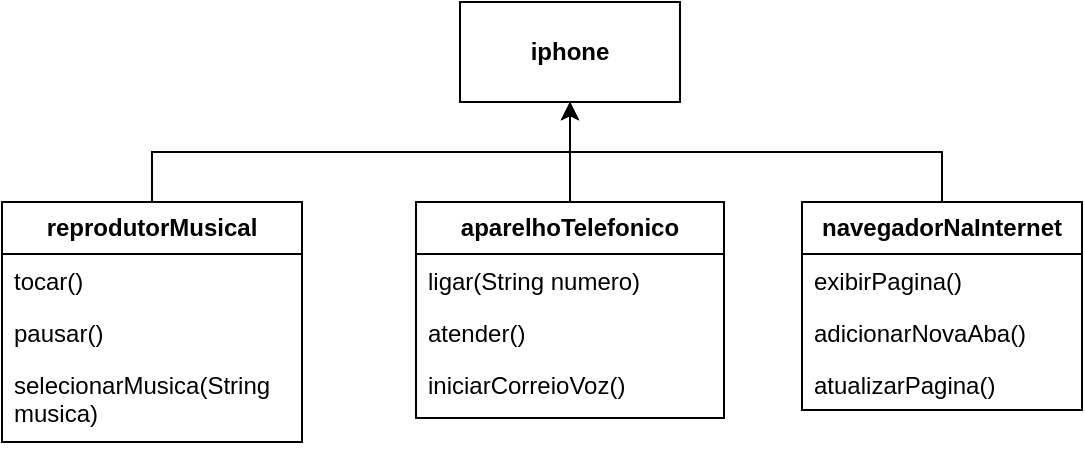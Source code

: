<mxfile version="24.7.2" type="device">
  <diagram name="Página-1" id="qvckdSmscLqiB7qwoTrs">
    <mxGraphModel dx="880" dy="426" grid="1" gridSize="10" guides="1" tooltips="1" connect="1" arrows="1" fold="1" page="1" pageScale="1" pageWidth="827" pageHeight="1169" math="0" shadow="0">
      <root>
        <mxCell id="0" />
        <mxCell id="1" parent="0" />
        <mxCell id="aIbUNxhULUHfxcm4Wz2r-23" value="&lt;b&gt;iphone&lt;/b&gt;" style="html=1;whiteSpace=wrap;" parent="1" vertex="1">
          <mxGeometry x="289" y="80" width="110" height="50" as="geometry" />
        </mxCell>
        <mxCell id="aIbUNxhULUHfxcm4Wz2r-41" style="edgeStyle=orthogonalEdgeStyle;rounded=0;orthogonalLoop=1;jettySize=auto;html=1;exitX=0.5;exitY=0;exitDx=0;exitDy=0;entryX=0.5;entryY=1;entryDx=0;entryDy=0;" parent="1" source="aIbUNxhULUHfxcm4Wz2r-28" target="aIbUNxhULUHfxcm4Wz2r-23" edge="1">
          <mxGeometry relative="1" as="geometry" />
        </mxCell>
        <mxCell id="aIbUNxhULUHfxcm4Wz2r-28" value="&lt;b&gt;reprodutorMusical&lt;/b&gt;" style="swimlane;fontStyle=0;childLayout=stackLayout;horizontal=1;startSize=26;fillColor=none;horizontalStack=0;resizeParent=1;resizeParentMax=0;resizeLast=0;collapsible=1;marginBottom=0;whiteSpace=wrap;html=1;" parent="1" vertex="1">
          <mxGeometry x="60" y="180" width="150" height="120" as="geometry" />
        </mxCell>
        <mxCell id="aIbUNxhULUHfxcm4Wz2r-29" value="tocar()" style="text;strokeColor=none;fillColor=none;align=left;verticalAlign=top;spacingLeft=4;spacingRight=4;overflow=hidden;rotatable=0;points=[[0,0.5],[1,0.5]];portConstraint=eastwest;whiteSpace=wrap;html=1;" parent="aIbUNxhULUHfxcm4Wz2r-28" vertex="1">
          <mxGeometry y="26" width="150" height="26" as="geometry" />
        </mxCell>
        <mxCell id="aIbUNxhULUHfxcm4Wz2r-30" value="pausar()" style="text;strokeColor=none;fillColor=none;align=left;verticalAlign=top;spacingLeft=4;spacingRight=4;overflow=hidden;rotatable=0;points=[[0,0.5],[1,0.5]];portConstraint=eastwest;whiteSpace=wrap;html=1;" parent="aIbUNxhULUHfxcm4Wz2r-28" vertex="1">
          <mxGeometry y="52" width="150" height="26" as="geometry" />
        </mxCell>
        <mxCell id="aIbUNxhULUHfxcm4Wz2r-31" value="selecionarMusica(String musica)" style="text;strokeColor=none;fillColor=none;align=left;verticalAlign=top;spacingLeft=4;spacingRight=4;overflow=hidden;rotatable=0;points=[[0,0.5],[1,0.5]];portConstraint=eastwest;whiteSpace=wrap;html=1;" parent="aIbUNxhULUHfxcm4Wz2r-28" vertex="1">
          <mxGeometry y="78" width="150" height="42" as="geometry" />
        </mxCell>
        <mxCell id="aIbUNxhULUHfxcm4Wz2r-42" style="edgeStyle=orthogonalEdgeStyle;rounded=0;orthogonalLoop=1;jettySize=auto;html=1;exitX=0.5;exitY=0;exitDx=0;exitDy=0;entryX=0.5;entryY=1;entryDx=0;entryDy=0;" parent="1" source="aIbUNxhULUHfxcm4Wz2r-32" target="aIbUNxhULUHfxcm4Wz2r-23" edge="1">
          <mxGeometry relative="1" as="geometry" />
        </mxCell>
        <mxCell id="aIbUNxhULUHfxcm4Wz2r-32" value="&lt;b&gt;aparelhoTelefonico&lt;/b&gt;" style="swimlane;fontStyle=0;childLayout=stackLayout;horizontal=1;startSize=26;fillColor=none;horizontalStack=0;resizeParent=1;resizeParentMax=0;resizeLast=0;collapsible=1;marginBottom=0;whiteSpace=wrap;html=1;" parent="1" vertex="1">
          <mxGeometry x="267" y="180" width="154" height="108" as="geometry" />
        </mxCell>
        <mxCell id="aIbUNxhULUHfxcm4Wz2r-33" value="ligar(String numero)" style="text;strokeColor=none;fillColor=none;align=left;verticalAlign=top;spacingLeft=4;spacingRight=4;overflow=hidden;rotatable=0;points=[[0,0.5],[1,0.5]];portConstraint=eastwest;whiteSpace=wrap;html=1;" parent="aIbUNxhULUHfxcm4Wz2r-32" vertex="1">
          <mxGeometry y="26" width="154" height="26" as="geometry" />
        </mxCell>
        <mxCell id="aIbUNxhULUHfxcm4Wz2r-34" value="atender()" style="text;strokeColor=none;fillColor=none;align=left;verticalAlign=top;spacingLeft=4;spacingRight=4;overflow=hidden;rotatable=0;points=[[0,0.5],[1,0.5]];portConstraint=eastwest;whiteSpace=wrap;html=1;" parent="aIbUNxhULUHfxcm4Wz2r-32" vertex="1">
          <mxGeometry y="52" width="154" height="26" as="geometry" />
        </mxCell>
        <mxCell id="aIbUNxhULUHfxcm4Wz2r-35" value="iniciarCorreioVoz()" style="text;strokeColor=none;fillColor=none;align=left;verticalAlign=top;spacingLeft=4;spacingRight=4;overflow=hidden;rotatable=0;points=[[0,0.5],[1,0.5]];portConstraint=eastwest;whiteSpace=wrap;html=1;" parent="aIbUNxhULUHfxcm4Wz2r-32" vertex="1">
          <mxGeometry y="78" width="154" height="30" as="geometry" />
        </mxCell>
        <mxCell id="aIbUNxhULUHfxcm4Wz2r-43" style="edgeStyle=orthogonalEdgeStyle;rounded=0;orthogonalLoop=1;jettySize=auto;html=1;exitX=0.5;exitY=0;exitDx=0;exitDy=0;entryX=0.5;entryY=1;entryDx=0;entryDy=0;" parent="1" source="aIbUNxhULUHfxcm4Wz2r-37" target="aIbUNxhULUHfxcm4Wz2r-23" edge="1">
          <mxGeometry relative="1" as="geometry" />
        </mxCell>
        <mxCell id="aIbUNxhULUHfxcm4Wz2r-37" value="&lt;b&gt;navegadorNaInternet&lt;/b&gt;" style="swimlane;fontStyle=0;childLayout=stackLayout;horizontal=1;startSize=26;fillColor=none;horizontalStack=0;resizeParent=1;resizeParentMax=0;resizeLast=0;collapsible=1;marginBottom=0;whiteSpace=wrap;html=1;" parent="1" vertex="1">
          <mxGeometry x="460" y="180" width="140" height="104" as="geometry" />
        </mxCell>
        <mxCell id="aIbUNxhULUHfxcm4Wz2r-38" value="exibirPagina()" style="text;strokeColor=none;fillColor=none;align=left;verticalAlign=top;spacingLeft=4;spacingRight=4;overflow=hidden;rotatable=0;points=[[0,0.5],[1,0.5]];portConstraint=eastwest;whiteSpace=wrap;html=1;" parent="aIbUNxhULUHfxcm4Wz2r-37" vertex="1">
          <mxGeometry y="26" width="140" height="26" as="geometry" />
        </mxCell>
        <mxCell id="aIbUNxhULUHfxcm4Wz2r-40" value="adicionarNovaAba()" style="text;strokeColor=none;fillColor=none;align=left;verticalAlign=top;spacingLeft=4;spacingRight=4;overflow=hidden;rotatable=0;points=[[0,0.5],[1,0.5]];portConstraint=eastwest;whiteSpace=wrap;html=1;" parent="aIbUNxhULUHfxcm4Wz2r-37" vertex="1">
          <mxGeometry y="52" width="140" height="26" as="geometry" />
        </mxCell>
        <mxCell id="aIbUNxhULUHfxcm4Wz2r-39" value="atualizarPagina()" style="text;strokeColor=none;fillColor=none;align=left;verticalAlign=top;spacingLeft=4;spacingRight=4;overflow=hidden;rotatable=0;points=[[0,0.5],[1,0.5]];portConstraint=eastwest;whiteSpace=wrap;html=1;" parent="aIbUNxhULUHfxcm4Wz2r-37" vertex="1">
          <mxGeometry y="78" width="140" height="26" as="geometry" />
        </mxCell>
      </root>
    </mxGraphModel>
  </diagram>
</mxfile>
